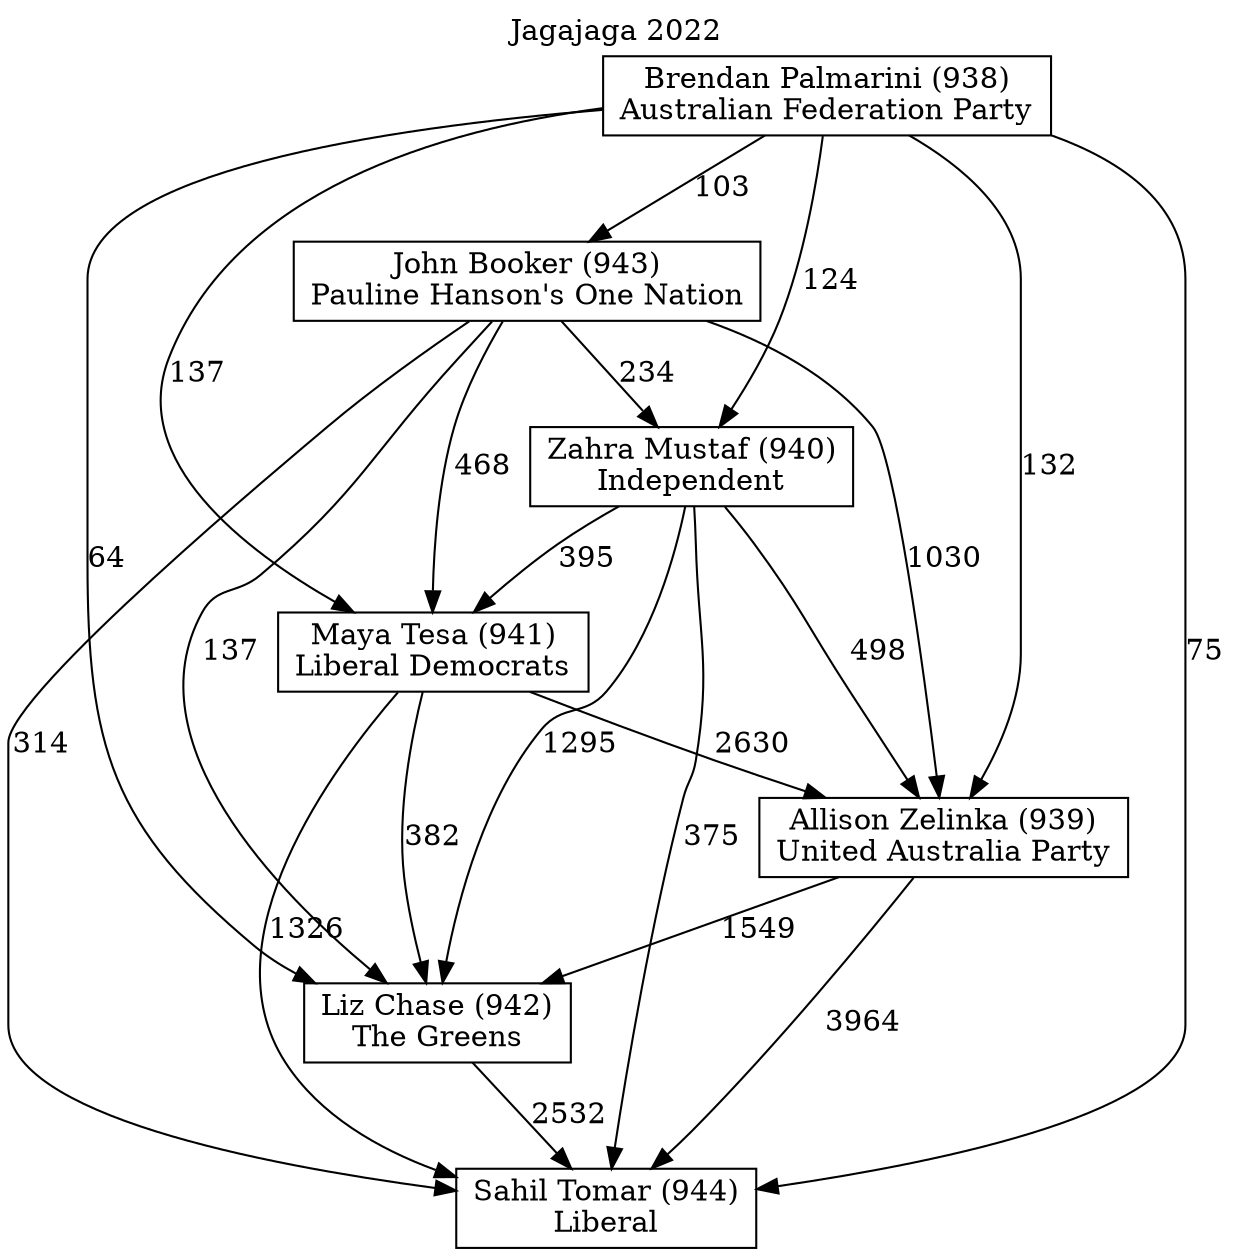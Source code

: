 // House preference flow
digraph "Sahil Tomar (944)_Jagajaga_2022" {
	graph [label="Jagajaga 2022" labelloc=t mclimit=10]
	node [shape=box]
	"John Booker (943)" [label="John Booker (943)
Pauline Hanson's One Nation"]
	"Allison Zelinka (939)" [label="Allison Zelinka (939)
United Australia Party"]
	"Maya Tesa (941)" [label="Maya Tesa (941)
Liberal Democrats"]
	"Zahra Mustaf (940)" [label="Zahra Mustaf (940)
Independent"]
	"Sahil Tomar (944)" [label="Sahil Tomar (944)
Liberal"]
	"Brendan Palmarini (938)" [label="Brendan Palmarini (938)
Australian Federation Party"]
	"Liz Chase (942)" [label="Liz Chase (942)
The Greens"]
	"Zahra Mustaf (940)" -> "Sahil Tomar (944)" [label=375]
	"Allison Zelinka (939)" -> "Liz Chase (942)" [label=1549]
	"John Booker (943)" -> "Maya Tesa (941)" [label=468]
	"Maya Tesa (941)" -> "Liz Chase (942)" [label=382]
	"Liz Chase (942)" -> "Sahil Tomar (944)" [label=2532]
	"John Booker (943)" -> "Sahil Tomar (944)" [label=314]
	"Brendan Palmarini (938)" -> "Allison Zelinka (939)" [label=132]
	"Brendan Palmarini (938)" -> "Sahil Tomar (944)" [label=75]
	"Maya Tesa (941)" -> "Allison Zelinka (939)" [label=2630]
	"Brendan Palmarini (938)" -> "Maya Tesa (941)" [label=137]
	"Brendan Palmarini (938)" -> "Liz Chase (942)" [label=64]
	"John Booker (943)" -> "Zahra Mustaf (940)" [label=234]
	"Zahra Mustaf (940)" -> "Maya Tesa (941)" [label=395]
	"Zahra Mustaf (940)" -> "Allison Zelinka (939)" [label=498]
	"John Booker (943)" -> "Liz Chase (942)" [label=137]
	"Zahra Mustaf (940)" -> "Liz Chase (942)" [label=1295]
	"Brendan Palmarini (938)" -> "Zahra Mustaf (940)" [label=124]
	"Brendan Palmarini (938)" -> "John Booker (943)" [label=103]
	"John Booker (943)" -> "Allison Zelinka (939)" [label=1030]
	"Allison Zelinka (939)" -> "Sahil Tomar (944)" [label=3964]
	"Maya Tesa (941)" -> "Sahil Tomar (944)" [label=1326]
}
